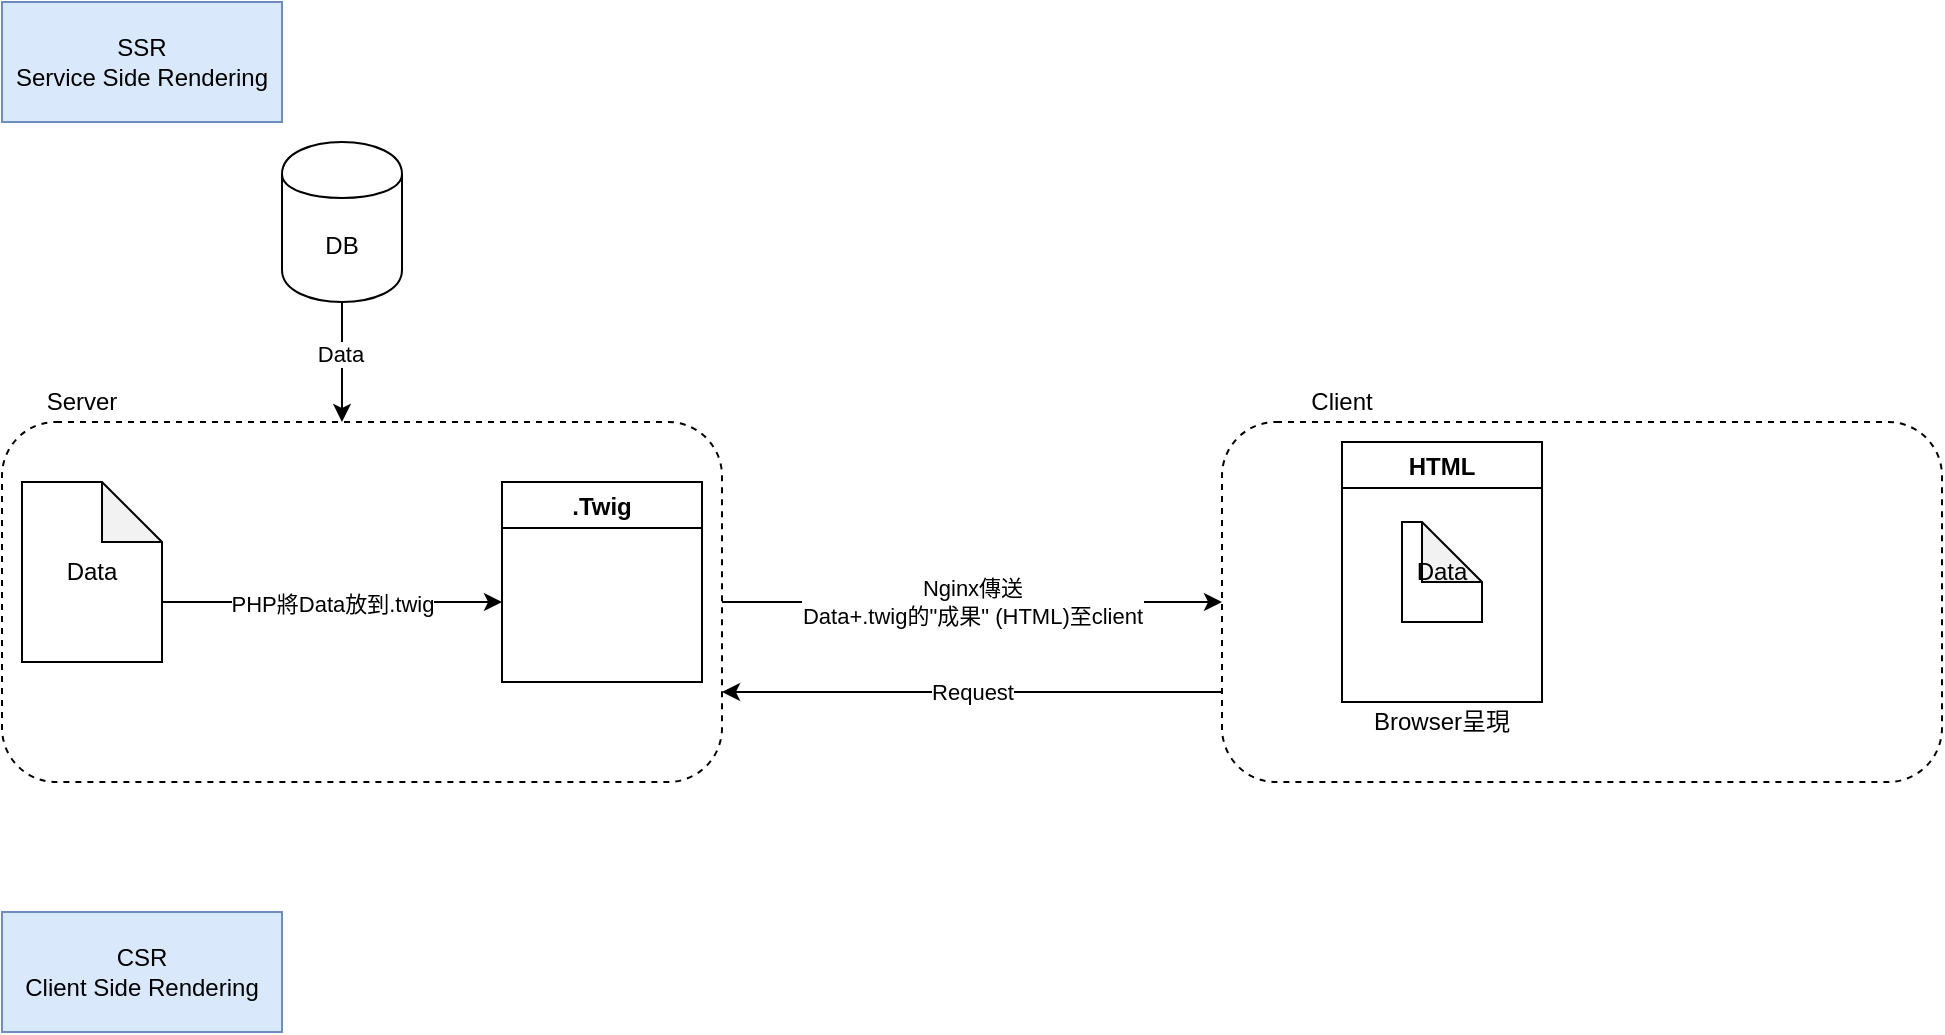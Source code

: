<mxfile version="13.0.1" type="github">
  <diagram id="RCGPBGk0_YhXDRvqSMQq" name="Page-1">
    <mxGraphModel dx="1426" dy="803" grid="1" gridSize="10" guides="1" tooltips="1" connect="1" arrows="1" fold="1" page="1" pageScale="1" pageWidth="827" pageHeight="1169" math="0" shadow="0">
      <root>
        <mxCell id="0" />
        <mxCell id="1" parent="0" />
        <mxCell id="iJ1ClL2ZgwKbmHcT8nEZ-18" value="Nginx傳送&lt;br&gt;Data+.twig的&quot;成果&quot; (HTML)至client" style="edgeStyle=orthogonalEdgeStyle;rounded=0;orthogonalLoop=1;jettySize=auto;html=1;exitX=1;exitY=0.5;exitDx=0;exitDy=0;entryX=0;entryY=0.5;entryDx=0;entryDy=0;startArrow=none;startFill=0;" parent="1" source="iJ1ClL2ZgwKbmHcT8nEZ-6" target="iJ1ClL2ZgwKbmHcT8nEZ-16" edge="1">
          <mxGeometry relative="1" as="geometry" />
        </mxCell>
        <mxCell id="iJ1ClL2ZgwKbmHcT8nEZ-6" value="" style="rounded=1;whiteSpace=wrap;html=1;dashed=1;" parent="1" vertex="1">
          <mxGeometry x="30" y="310" width="360" height="180" as="geometry" />
        </mxCell>
        <mxCell id="iJ1ClL2ZgwKbmHcT8nEZ-4" style="edgeStyle=orthogonalEdgeStyle;rounded=0;orthogonalLoop=1;jettySize=auto;html=1;exitX=0.5;exitY=1;exitDx=0;exitDy=0;entryX=0.5;entryY=0;entryDx=0;entryDy=0;startArrow=none;startFill=0;" parent="1" source="iJ1ClL2ZgwKbmHcT8nEZ-1" edge="1">
          <mxGeometry relative="1" as="geometry">
            <mxPoint x="200" y="310" as="targetPoint" />
          </mxGeometry>
        </mxCell>
        <mxCell id="iJ1ClL2ZgwKbmHcT8nEZ-5" value="Data" style="edgeLabel;html=1;align=center;verticalAlign=middle;resizable=0;points=[];" parent="iJ1ClL2ZgwKbmHcT8nEZ-4" vertex="1" connectable="0">
          <mxGeometry x="-0.15" y="-1" relative="1" as="geometry">
            <mxPoint as="offset" />
          </mxGeometry>
        </mxCell>
        <mxCell id="iJ1ClL2ZgwKbmHcT8nEZ-1" value="DB" style="shape=cylinder;whiteSpace=wrap;html=1;boundedLbl=1;backgroundOutline=1;" parent="1" vertex="1">
          <mxGeometry x="170" y="170" width="60" height="80" as="geometry" />
        </mxCell>
        <mxCell id="iJ1ClL2ZgwKbmHcT8nEZ-8" value="Server" style="text;html=1;strokeColor=none;fillColor=none;align=center;verticalAlign=middle;whiteSpace=wrap;rounded=0;" parent="1" vertex="1">
          <mxGeometry x="50" y="290" width="40" height="20" as="geometry" />
        </mxCell>
        <mxCell id="iJ1ClL2ZgwKbmHcT8nEZ-9" value=".Twig" style="swimlane;gradientColor=#ffffff;startSize=23;" parent="1" vertex="1">
          <mxGeometry x="280" y="340" width="100" height="100" as="geometry" />
        </mxCell>
        <mxCell id="iJ1ClL2ZgwKbmHcT8nEZ-15" value="PHP將Data放到.twig" style="edgeStyle=orthogonalEdgeStyle;rounded=0;orthogonalLoop=1;jettySize=auto;html=1;exitX=0;exitY=0;exitDx=70;exitDy=60;exitPerimeter=0;startArrow=none;startFill=0;" parent="1" source="iJ1ClL2ZgwKbmHcT8nEZ-10" edge="1">
          <mxGeometry relative="1" as="geometry">
            <mxPoint x="280" y="400" as="targetPoint" />
          </mxGeometry>
        </mxCell>
        <mxCell id="iJ1ClL2ZgwKbmHcT8nEZ-10" value="Data" style="shape=note;whiteSpace=wrap;html=1;backgroundOutline=1;darkOpacity=0.05;gradientColor=#ffffff;" parent="1" vertex="1">
          <mxGeometry x="40" y="340" width="70" height="90" as="geometry" />
        </mxCell>
        <mxCell id="Ift5WAAndl0BCZvVRm_W-2" value="Request" style="edgeStyle=orthogonalEdgeStyle;rounded=0;orthogonalLoop=1;jettySize=auto;html=1;exitX=0;exitY=0.75;exitDx=0;exitDy=0;entryX=1;entryY=0.75;entryDx=0;entryDy=0;" edge="1" parent="1" source="iJ1ClL2ZgwKbmHcT8nEZ-16" target="iJ1ClL2ZgwKbmHcT8nEZ-6">
          <mxGeometry relative="1" as="geometry" />
        </mxCell>
        <mxCell id="iJ1ClL2ZgwKbmHcT8nEZ-16" value="" style="rounded=1;whiteSpace=wrap;html=1;dashed=1;" parent="1" vertex="1">
          <mxGeometry x="640" y="310" width="360" height="180" as="geometry" />
        </mxCell>
        <mxCell id="iJ1ClL2ZgwKbmHcT8nEZ-17" value="Client" style="text;html=1;strokeColor=none;fillColor=none;align=center;verticalAlign=middle;whiteSpace=wrap;rounded=0;" parent="1" vertex="1">
          <mxGeometry x="650" y="290" width="100" height="20" as="geometry" />
        </mxCell>
        <mxCell id="iJ1ClL2ZgwKbmHcT8nEZ-19" value="HTML" style="swimlane;gradientColor=#ffffff;startSize=23;" parent="1" vertex="1">
          <mxGeometry x="700" y="320" width="100" height="130" as="geometry" />
        </mxCell>
        <mxCell id="iJ1ClL2ZgwKbmHcT8nEZ-20" value="Data" style="shape=note;whiteSpace=wrap;html=1;backgroundOutline=1;darkOpacity=0.05;gradientColor=#ffffff;" parent="1" vertex="1">
          <mxGeometry x="730" y="360" width="40" height="50" as="geometry" />
        </mxCell>
        <mxCell id="iJ1ClL2ZgwKbmHcT8nEZ-21" value="Browser呈現" style="text;html=1;strokeColor=none;fillColor=none;align=center;verticalAlign=middle;whiteSpace=wrap;rounded=0;" parent="1" vertex="1">
          <mxGeometry x="710" y="450" width="80" height="20" as="geometry" />
        </mxCell>
        <mxCell id="iJ1ClL2ZgwKbmHcT8nEZ-22" value="SSR&lt;br&gt;Service Side Rendering" style="rounded=0;whiteSpace=wrap;html=1;fillColor=#dae8fc;strokeColor=#6c8ebf;" parent="1" vertex="1">
          <mxGeometry x="30" y="100" width="140" height="60" as="geometry" />
        </mxCell>
        <mxCell id="Ift5WAAndl0BCZvVRm_W-1" value="CSR&lt;br&gt;Client Side Rendering" style="rounded=0;whiteSpace=wrap;html=1;fillColor=#dae8fc;strokeColor=#6c8ebf;" vertex="1" parent="1">
          <mxGeometry x="30" y="555" width="140" height="60" as="geometry" />
        </mxCell>
      </root>
    </mxGraphModel>
  </diagram>
</mxfile>
